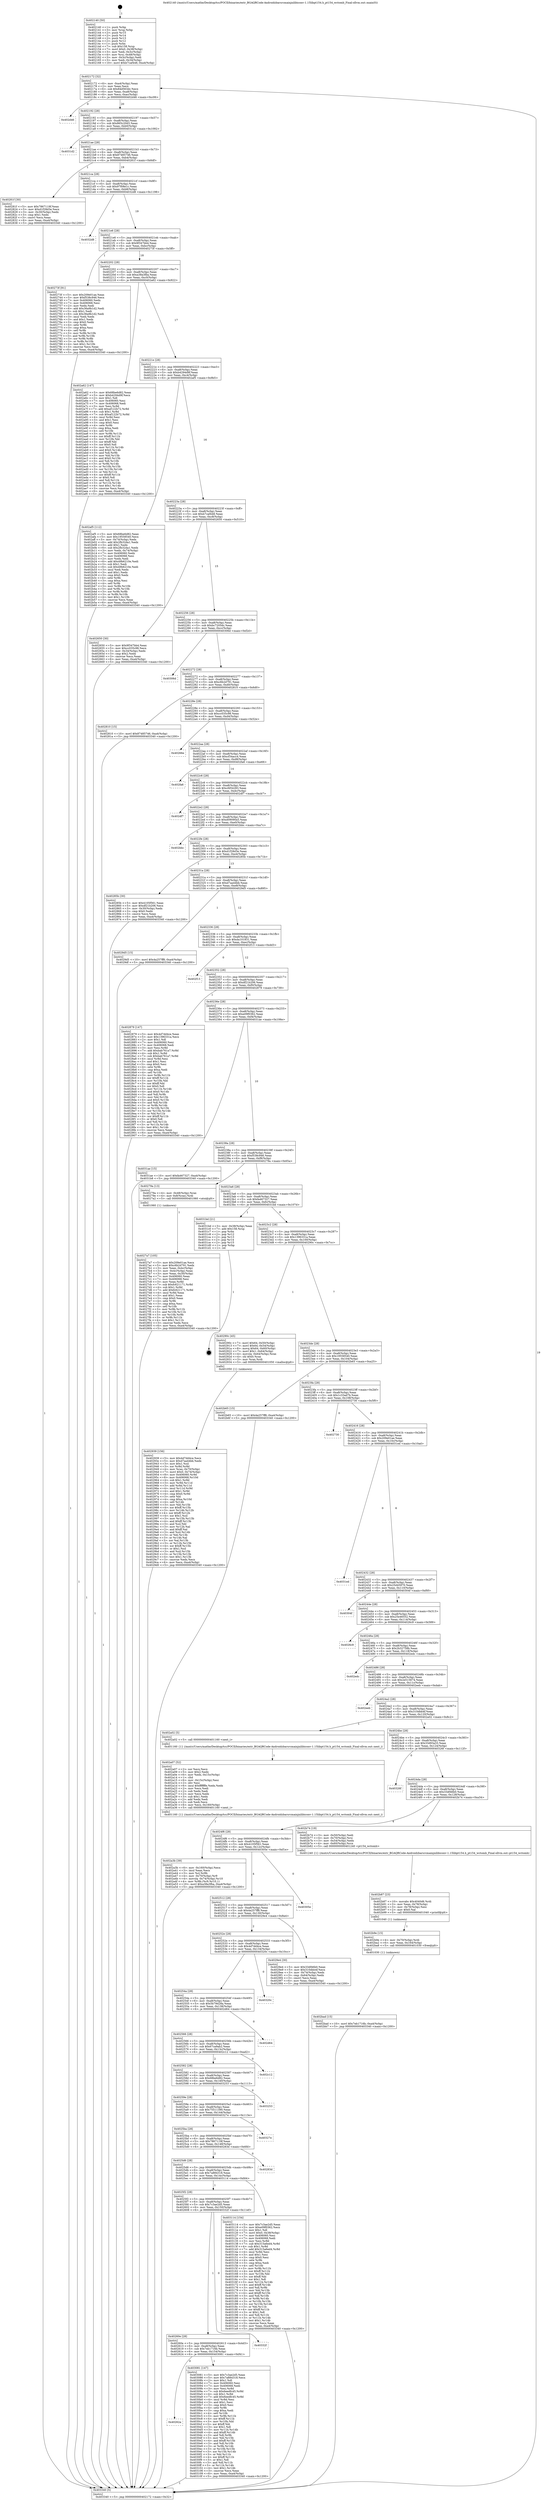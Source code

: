 digraph "0x402140" {
  label = "0x402140 (/mnt/c/Users/mathe/Desktop/tcc/POCII/binaries/extr_BGAQRCode-Androidzbarsrcmainjnilibiconv-1.15libpt154.h_pt154_wctomb_Final-ollvm.out::main(0))"
  labelloc = "t"
  node[shape=record]

  Entry [label="",width=0.3,height=0.3,shape=circle,fillcolor=black,style=filled]
  "0x402172" [label="{
     0x402172 [32]\l
     | [instrs]\l
     &nbsp;&nbsp;0x402172 \<+6\>: mov -0xa4(%rbp),%eax\l
     &nbsp;&nbsp;0x402178 \<+2\>: mov %eax,%ecx\l
     &nbsp;&nbsp;0x40217a \<+6\>: sub $0x84d563dc,%ecx\l
     &nbsp;&nbsp;0x402180 \<+6\>: mov %eax,-0xa8(%rbp)\l
     &nbsp;&nbsp;0x402186 \<+6\>: mov %ecx,-0xac(%rbp)\l
     &nbsp;&nbsp;0x40218c \<+6\>: je 0000000000402d46 \<main+0xc06\>\l
  }"]
  "0x402d46" [label="{
     0x402d46\l
  }", style=dashed]
  "0x402192" [label="{
     0x402192 [28]\l
     | [instrs]\l
     &nbsp;&nbsp;0x402192 \<+5\>: jmp 0000000000402197 \<main+0x57\>\l
     &nbsp;&nbsp;0x402197 \<+6\>: mov -0xa8(%rbp),%eax\l
     &nbsp;&nbsp;0x40219d \<+5\>: sub $0x865c20d3,%eax\l
     &nbsp;&nbsp;0x4021a2 \<+6\>: mov %eax,-0xb0(%rbp)\l
     &nbsp;&nbsp;0x4021a8 \<+6\>: je 00000000004031d2 \<main+0x1092\>\l
  }"]
  Exit [label="",width=0.3,height=0.3,shape=circle,fillcolor=black,style=filled,peripheries=2]
  "0x4031d2" [label="{
     0x4031d2\l
  }", style=dashed]
  "0x4021ae" [label="{
     0x4021ae [28]\l
     | [instrs]\l
     &nbsp;&nbsp;0x4021ae \<+5\>: jmp 00000000004021b3 \<main+0x73\>\l
     &nbsp;&nbsp;0x4021b3 \<+6\>: mov -0xa8(%rbp),%eax\l
     &nbsp;&nbsp;0x4021b9 \<+5\>: sub $0x87485746,%eax\l
     &nbsp;&nbsp;0x4021be \<+6\>: mov %eax,-0xb4(%rbp)\l
     &nbsp;&nbsp;0x4021c4 \<+6\>: je 000000000040281f \<main+0x6df\>\l
  }"]
  "0x40262a" [label="{
     0x40262a\l
  }", style=dashed]
  "0x40281f" [label="{
     0x40281f [30]\l
     | [instrs]\l
     &nbsp;&nbsp;0x40281f \<+5\>: mov $0x7867119f,%eax\l
     &nbsp;&nbsp;0x402824 \<+5\>: mov $0xd1f28d3e,%ecx\l
     &nbsp;&nbsp;0x402829 \<+3\>: mov -0x30(%rbp),%edx\l
     &nbsp;&nbsp;0x40282c \<+3\>: cmp $0x1,%edx\l
     &nbsp;&nbsp;0x40282f \<+3\>: cmovl %ecx,%eax\l
     &nbsp;&nbsp;0x402832 \<+6\>: mov %eax,-0xa4(%rbp)\l
     &nbsp;&nbsp;0x402838 \<+5\>: jmp 0000000000403340 \<main+0x1200\>\l
  }"]
  "0x4021ca" [label="{
     0x4021ca [28]\l
     | [instrs]\l
     &nbsp;&nbsp;0x4021ca \<+5\>: jmp 00000000004021cf \<main+0x8f\>\l
     &nbsp;&nbsp;0x4021cf \<+6\>: mov -0xa8(%rbp),%eax\l
     &nbsp;&nbsp;0x4021d5 \<+5\>: sub $0x97f08e1c,%eax\l
     &nbsp;&nbsp;0x4021da \<+6\>: mov %eax,-0xb8(%rbp)\l
     &nbsp;&nbsp;0x4021e0 \<+6\>: je 00000000004032d8 \<main+0x1198\>\l
  }"]
  "0x403081" [label="{
     0x403081 [147]\l
     | [instrs]\l
     &nbsp;&nbsp;0x403081 \<+5\>: mov $0x7c3ae2d5,%eax\l
     &nbsp;&nbsp;0x403086 \<+5\>: mov $0x7a884318,%ecx\l
     &nbsp;&nbsp;0x40308b \<+2\>: mov $0x1,%dl\l
     &nbsp;&nbsp;0x40308d \<+7\>: mov 0x406060,%esi\l
     &nbsp;&nbsp;0x403094 \<+7\>: mov 0x406068,%edi\l
     &nbsp;&nbsp;0x40309b \<+3\>: mov %esi,%r8d\l
     &nbsp;&nbsp;0x40309e \<+7\>: sub $0x6eedfc45,%r8d\l
     &nbsp;&nbsp;0x4030a5 \<+4\>: sub $0x1,%r8d\l
     &nbsp;&nbsp;0x4030a9 \<+7\>: add $0x6eedfc45,%r8d\l
     &nbsp;&nbsp;0x4030b0 \<+4\>: imul %r8d,%esi\l
     &nbsp;&nbsp;0x4030b4 \<+3\>: and $0x1,%esi\l
     &nbsp;&nbsp;0x4030b7 \<+3\>: cmp $0x0,%esi\l
     &nbsp;&nbsp;0x4030ba \<+4\>: sete %r9b\l
     &nbsp;&nbsp;0x4030be \<+3\>: cmp $0xa,%edi\l
     &nbsp;&nbsp;0x4030c1 \<+4\>: setl %r10b\l
     &nbsp;&nbsp;0x4030c5 \<+3\>: mov %r9b,%r11b\l
     &nbsp;&nbsp;0x4030c8 \<+4\>: xor $0xff,%r11b\l
     &nbsp;&nbsp;0x4030cc \<+3\>: mov %r10b,%bl\l
     &nbsp;&nbsp;0x4030cf \<+3\>: xor $0xff,%bl\l
     &nbsp;&nbsp;0x4030d2 \<+3\>: xor $0x1,%dl\l
     &nbsp;&nbsp;0x4030d5 \<+3\>: mov %r11b,%r14b\l
     &nbsp;&nbsp;0x4030d8 \<+4\>: and $0xff,%r14b\l
     &nbsp;&nbsp;0x4030dc \<+3\>: and %dl,%r9b\l
     &nbsp;&nbsp;0x4030df \<+3\>: mov %bl,%r15b\l
     &nbsp;&nbsp;0x4030e2 \<+4\>: and $0xff,%r15b\l
     &nbsp;&nbsp;0x4030e6 \<+3\>: and %dl,%r10b\l
     &nbsp;&nbsp;0x4030e9 \<+3\>: or %r9b,%r14b\l
     &nbsp;&nbsp;0x4030ec \<+3\>: or %r10b,%r15b\l
     &nbsp;&nbsp;0x4030ef \<+3\>: xor %r15b,%r14b\l
     &nbsp;&nbsp;0x4030f2 \<+3\>: or %bl,%r11b\l
     &nbsp;&nbsp;0x4030f5 \<+4\>: xor $0xff,%r11b\l
     &nbsp;&nbsp;0x4030f9 \<+3\>: or $0x1,%dl\l
     &nbsp;&nbsp;0x4030fc \<+3\>: and %dl,%r11b\l
     &nbsp;&nbsp;0x4030ff \<+3\>: or %r11b,%r14b\l
     &nbsp;&nbsp;0x403102 \<+4\>: test $0x1,%r14b\l
     &nbsp;&nbsp;0x403106 \<+3\>: cmovne %ecx,%eax\l
     &nbsp;&nbsp;0x403109 \<+6\>: mov %eax,-0xa4(%rbp)\l
     &nbsp;&nbsp;0x40310f \<+5\>: jmp 0000000000403340 \<main+0x1200\>\l
  }"]
  "0x4032d8" [label="{
     0x4032d8\l
  }", style=dashed]
  "0x4021e6" [label="{
     0x4021e6 [28]\l
     | [instrs]\l
     &nbsp;&nbsp;0x4021e6 \<+5\>: jmp 00000000004021eb \<main+0xab\>\l
     &nbsp;&nbsp;0x4021eb \<+6\>: mov -0xa8(%rbp),%eax\l
     &nbsp;&nbsp;0x4021f1 \<+5\>: sub $0x9f347bb4,%eax\l
     &nbsp;&nbsp;0x4021f6 \<+6\>: mov %eax,-0xbc(%rbp)\l
     &nbsp;&nbsp;0x4021fc \<+6\>: je 000000000040273f \<main+0x5ff\>\l
  }"]
  "0x40260e" [label="{
     0x40260e [28]\l
     | [instrs]\l
     &nbsp;&nbsp;0x40260e \<+5\>: jmp 0000000000402613 \<main+0x4d3\>\l
     &nbsp;&nbsp;0x402613 \<+6\>: mov -0xa8(%rbp),%eax\l
     &nbsp;&nbsp;0x402619 \<+5\>: sub $0x7eb1716b,%eax\l
     &nbsp;&nbsp;0x40261e \<+6\>: mov %eax,-0x154(%rbp)\l
     &nbsp;&nbsp;0x402624 \<+6\>: je 0000000000403081 \<main+0xf41\>\l
  }"]
  "0x40273f" [label="{
     0x40273f [91]\l
     | [instrs]\l
     &nbsp;&nbsp;0x40273f \<+5\>: mov $0x209e01ae,%eax\l
     &nbsp;&nbsp;0x402744 \<+5\>: mov $0xf538c946,%ecx\l
     &nbsp;&nbsp;0x402749 \<+7\>: mov 0x406060,%edx\l
     &nbsp;&nbsp;0x402750 \<+7\>: mov 0x406068,%esi\l
     &nbsp;&nbsp;0x402757 \<+2\>: mov %edx,%edi\l
     &nbsp;&nbsp;0x402759 \<+6\>: add $0x36a9b1d2,%edi\l
     &nbsp;&nbsp;0x40275f \<+3\>: sub $0x1,%edi\l
     &nbsp;&nbsp;0x402762 \<+6\>: sub $0x36a9b1d2,%edi\l
     &nbsp;&nbsp;0x402768 \<+3\>: imul %edi,%edx\l
     &nbsp;&nbsp;0x40276b \<+3\>: and $0x1,%edx\l
     &nbsp;&nbsp;0x40276e \<+3\>: cmp $0x0,%edx\l
     &nbsp;&nbsp;0x402771 \<+4\>: sete %r8b\l
     &nbsp;&nbsp;0x402775 \<+3\>: cmp $0xa,%esi\l
     &nbsp;&nbsp;0x402778 \<+4\>: setl %r9b\l
     &nbsp;&nbsp;0x40277c \<+3\>: mov %r8b,%r10b\l
     &nbsp;&nbsp;0x40277f \<+3\>: and %r9b,%r10b\l
     &nbsp;&nbsp;0x402782 \<+3\>: xor %r9b,%r8b\l
     &nbsp;&nbsp;0x402785 \<+3\>: or %r8b,%r10b\l
     &nbsp;&nbsp;0x402788 \<+4\>: test $0x1,%r10b\l
     &nbsp;&nbsp;0x40278c \<+3\>: cmovne %ecx,%eax\l
     &nbsp;&nbsp;0x40278f \<+6\>: mov %eax,-0xa4(%rbp)\l
     &nbsp;&nbsp;0x402795 \<+5\>: jmp 0000000000403340 \<main+0x1200\>\l
  }"]
  "0x402202" [label="{
     0x402202 [28]\l
     | [instrs]\l
     &nbsp;&nbsp;0x402202 \<+5\>: jmp 0000000000402207 \<main+0xc7\>\l
     &nbsp;&nbsp;0x402207 \<+6\>: mov -0xa8(%rbp),%eax\l
     &nbsp;&nbsp;0x40220d \<+5\>: sub $0xa38a3fba,%eax\l
     &nbsp;&nbsp;0x402212 \<+6\>: mov %eax,-0xc0(%rbp)\l
     &nbsp;&nbsp;0x402218 \<+6\>: je 0000000000402a62 \<main+0x922\>\l
  }"]
  "0x40332f" [label="{
     0x40332f\l
  }", style=dashed]
  "0x402a62" [label="{
     0x402a62 [147]\l
     | [instrs]\l
     &nbsp;&nbsp;0x402a62 \<+5\>: mov $0x68be6d82,%eax\l
     &nbsp;&nbsp;0x402a67 \<+5\>: mov $0xb4294d9f,%ecx\l
     &nbsp;&nbsp;0x402a6c \<+2\>: mov $0x1,%dl\l
     &nbsp;&nbsp;0x402a6e \<+7\>: mov 0x406060,%esi\l
     &nbsp;&nbsp;0x402a75 \<+7\>: mov 0x406068,%edi\l
     &nbsp;&nbsp;0x402a7c \<+3\>: mov %esi,%r8d\l
     &nbsp;&nbsp;0x402a7f \<+7\>: add $0xaf122b72,%r8d\l
     &nbsp;&nbsp;0x402a86 \<+4\>: sub $0x1,%r8d\l
     &nbsp;&nbsp;0x402a8a \<+7\>: sub $0xaf122b72,%r8d\l
     &nbsp;&nbsp;0x402a91 \<+4\>: imul %r8d,%esi\l
     &nbsp;&nbsp;0x402a95 \<+3\>: and $0x1,%esi\l
     &nbsp;&nbsp;0x402a98 \<+3\>: cmp $0x0,%esi\l
     &nbsp;&nbsp;0x402a9b \<+4\>: sete %r9b\l
     &nbsp;&nbsp;0x402a9f \<+3\>: cmp $0xa,%edi\l
     &nbsp;&nbsp;0x402aa2 \<+4\>: setl %r10b\l
     &nbsp;&nbsp;0x402aa6 \<+3\>: mov %r9b,%r11b\l
     &nbsp;&nbsp;0x402aa9 \<+4\>: xor $0xff,%r11b\l
     &nbsp;&nbsp;0x402aad \<+3\>: mov %r10b,%bl\l
     &nbsp;&nbsp;0x402ab0 \<+3\>: xor $0xff,%bl\l
     &nbsp;&nbsp;0x402ab3 \<+3\>: xor $0x0,%dl\l
     &nbsp;&nbsp;0x402ab6 \<+3\>: mov %r11b,%r14b\l
     &nbsp;&nbsp;0x402ab9 \<+4\>: and $0x0,%r14b\l
     &nbsp;&nbsp;0x402abd \<+3\>: and %dl,%r9b\l
     &nbsp;&nbsp;0x402ac0 \<+3\>: mov %bl,%r15b\l
     &nbsp;&nbsp;0x402ac3 \<+4\>: and $0x0,%r15b\l
     &nbsp;&nbsp;0x402ac7 \<+3\>: and %dl,%r10b\l
     &nbsp;&nbsp;0x402aca \<+3\>: or %r9b,%r14b\l
     &nbsp;&nbsp;0x402acd \<+3\>: or %r10b,%r15b\l
     &nbsp;&nbsp;0x402ad0 \<+3\>: xor %r15b,%r14b\l
     &nbsp;&nbsp;0x402ad3 \<+3\>: or %bl,%r11b\l
     &nbsp;&nbsp;0x402ad6 \<+4\>: xor $0xff,%r11b\l
     &nbsp;&nbsp;0x402ada \<+3\>: or $0x0,%dl\l
     &nbsp;&nbsp;0x402add \<+3\>: and %dl,%r11b\l
     &nbsp;&nbsp;0x402ae0 \<+3\>: or %r11b,%r14b\l
     &nbsp;&nbsp;0x402ae3 \<+4\>: test $0x1,%r14b\l
     &nbsp;&nbsp;0x402ae7 \<+3\>: cmovne %ecx,%eax\l
     &nbsp;&nbsp;0x402aea \<+6\>: mov %eax,-0xa4(%rbp)\l
     &nbsp;&nbsp;0x402af0 \<+5\>: jmp 0000000000403340 \<main+0x1200\>\l
  }"]
  "0x40221e" [label="{
     0x40221e [28]\l
     | [instrs]\l
     &nbsp;&nbsp;0x40221e \<+5\>: jmp 0000000000402223 \<main+0xe3\>\l
     &nbsp;&nbsp;0x402223 \<+6\>: mov -0xa8(%rbp),%eax\l
     &nbsp;&nbsp;0x402229 \<+5\>: sub $0xb4294d9f,%eax\l
     &nbsp;&nbsp;0x40222e \<+6\>: mov %eax,-0xc4(%rbp)\l
     &nbsp;&nbsp;0x402234 \<+6\>: je 0000000000402af5 \<main+0x9b5\>\l
  }"]
  "0x4025f2" [label="{
     0x4025f2 [28]\l
     | [instrs]\l
     &nbsp;&nbsp;0x4025f2 \<+5\>: jmp 00000000004025f7 \<main+0x4b7\>\l
     &nbsp;&nbsp;0x4025f7 \<+6\>: mov -0xa8(%rbp),%eax\l
     &nbsp;&nbsp;0x4025fd \<+5\>: sub $0x7c3ae2d5,%eax\l
     &nbsp;&nbsp;0x402602 \<+6\>: mov %eax,-0x150(%rbp)\l
     &nbsp;&nbsp;0x402608 \<+6\>: je 000000000040332f \<main+0x11ef\>\l
  }"]
  "0x402af5" [label="{
     0x402af5 [112]\l
     | [instrs]\l
     &nbsp;&nbsp;0x402af5 \<+5\>: mov $0x68be6d82,%eax\l
     &nbsp;&nbsp;0x402afa \<+5\>: mov $0x19558540,%ecx\l
     &nbsp;&nbsp;0x402aff \<+3\>: mov -0x74(%rbp),%edx\l
     &nbsp;&nbsp;0x402b02 \<+6\>: add $0x2fb32da1,%edx\l
     &nbsp;&nbsp;0x402b08 \<+3\>: add $0x1,%edx\l
     &nbsp;&nbsp;0x402b0b \<+6\>: sub $0x2fb32da1,%edx\l
     &nbsp;&nbsp;0x402b11 \<+3\>: mov %edx,-0x74(%rbp)\l
     &nbsp;&nbsp;0x402b14 \<+7\>: mov 0x406060,%edx\l
     &nbsp;&nbsp;0x402b1b \<+7\>: mov 0x406068,%esi\l
     &nbsp;&nbsp;0x402b22 \<+2\>: mov %edx,%edi\l
     &nbsp;&nbsp;0x402b24 \<+6\>: add $0x49b6210e,%edi\l
     &nbsp;&nbsp;0x402b2a \<+3\>: sub $0x1,%edi\l
     &nbsp;&nbsp;0x402b2d \<+6\>: sub $0x49b6210e,%edi\l
     &nbsp;&nbsp;0x402b33 \<+3\>: imul %edi,%edx\l
     &nbsp;&nbsp;0x402b36 \<+3\>: and $0x1,%edx\l
     &nbsp;&nbsp;0x402b39 \<+3\>: cmp $0x0,%edx\l
     &nbsp;&nbsp;0x402b3c \<+4\>: sete %r8b\l
     &nbsp;&nbsp;0x402b40 \<+3\>: cmp $0xa,%esi\l
     &nbsp;&nbsp;0x402b43 \<+4\>: setl %r9b\l
     &nbsp;&nbsp;0x402b47 \<+3\>: mov %r8b,%r10b\l
     &nbsp;&nbsp;0x402b4a \<+3\>: and %r9b,%r10b\l
     &nbsp;&nbsp;0x402b4d \<+3\>: xor %r9b,%r8b\l
     &nbsp;&nbsp;0x402b50 \<+3\>: or %r8b,%r10b\l
     &nbsp;&nbsp;0x402b53 \<+4\>: test $0x1,%r10b\l
     &nbsp;&nbsp;0x402b57 \<+3\>: cmovne %ecx,%eax\l
     &nbsp;&nbsp;0x402b5a \<+6\>: mov %eax,-0xa4(%rbp)\l
     &nbsp;&nbsp;0x402b60 \<+5\>: jmp 0000000000403340 \<main+0x1200\>\l
  }"]
  "0x40223a" [label="{
     0x40223a [28]\l
     | [instrs]\l
     &nbsp;&nbsp;0x40223a \<+5\>: jmp 000000000040223f \<main+0xff\>\l
     &nbsp;&nbsp;0x40223f \<+6\>: mov -0xa8(%rbp),%eax\l
     &nbsp;&nbsp;0x402245 \<+5\>: sub $0xb7caf448,%eax\l
     &nbsp;&nbsp;0x40224a \<+6\>: mov %eax,-0xc8(%rbp)\l
     &nbsp;&nbsp;0x402250 \<+6\>: je 0000000000402650 \<main+0x510\>\l
  }"]
  "0x403114" [label="{
     0x403114 [154]\l
     | [instrs]\l
     &nbsp;&nbsp;0x403114 \<+5\>: mov $0x7c3ae2d5,%eax\l
     &nbsp;&nbsp;0x403119 \<+5\>: mov $0xe09f0362,%ecx\l
     &nbsp;&nbsp;0x40311e \<+2\>: mov $0x1,%dl\l
     &nbsp;&nbsp;0x403120 \<+7\>: movl $0x0,-0x38(%rbp)\l
     &nbsp;&nbsp;0x403127 \<+7\>: mov 0x406060,%esi\l
     &nbsp;&nbsp;0x40312e \<+7\>: mov 0x406068,%edi\l
     &nbsp;&nbsp;0x403135 \<+3\>: mov %esi,%r8d\l
     &nbsp;&nbsp;0x403138 \<+7\>: sub $0x315a6ed4,%r8d\l
     &nbsp;&nbsp;0x40313f \<+4\>: sub $0x1,%r8d\l
     &nbsp;&nbsp;0x403143 \<+7\>: add $0x315a6ed4,%r8d\l
     &nbsp;&nbsp;0x40314a \<+4\>: imul %r8d,%esi\l
     &nbsp;&nbsp;0x40314e \<+3\>: and $0x1,%esi\l
     &nbsp;&nbsp;0x403151 \<+3\>: cmp $0x0,%esi\l
     &nbsp;&nbsp;0x403154 \<+4\>: sete %r9b\l
     &nbsp;&nbsp;0x403158 \<+3\>: cmp $0xa,%edi\l
     &nbsp;&nbsp;0x40315b \<+4\>: setl %r10b\l
     &nbsp;&nbsp;0x40315f \<+3\>: mov %r9b,%r11b\l
     &nbsp;&nbsp;0x403162 \<+4\>: xor $0xff,%r11b\l
     &nbsp;&nbsp;0x403166 \<+3\>: mov %r10b,%bl\l
     &nbsp;&nbsp;0x403169 \<+3\>: xor $0xff,%bl\l
     &nbsp;&nbsp;0x40316c \<+3\>: xor $0x1,%dl\l
     &nbsp;&nbsp;0x40316f \<+3\>: mov %r11b,%r14b\l
     &nbsp;&nbsp;0x403172 \<+4\>: and $0xff,%r14b\l
     &nbsp;&nbsp;0x403176 \<+3\>: and %dl,%r9b\l
     &nbsp;&nbsp;0x403179 \<+3\>: mov %bl,%r15b\l
     &nbsp;&nbsp;0x40317c \<+4\>: and $0xff,%r15b\l
     &nbsp;&nbsp;0x403180 \<+3\>: and %dl,%r10b\l
     &nbsp;&nbsp;0x403183 \<+3\>: or %r9b,%r14b\l
     &nbsp;&nbsp;0x403186 \<+3\>: or %r10b,%r15b\l
     &nbsp;&nbsp;0x403189 \<+3\>: xor %r15b,%r14b\l
     &nbsp;&nbsp;0x40318c \<+3\>: or %bl,%r11b\l
     &nbsp;&nbsp;0x40318f \<+4\>: xor $0xff,%r11b\l
     &nbsp;&nbsp;0x403193 \<+3\>: or $0x1,%dl\l
     &nbsp;&nbsp;0x403196 \<+3\>: and %dl,%r11b\l
     &nbsp;&nbsp;0x403199 \<+3\>: or %r11b,%r14b\l
     &nbsp;&nbsp;0x40319c \<+4\>: test $0x1,%r14b\l
     &nbsp;&nbsp;0x4031a0 \<+3\>: cmovne %ecx,%eax\l
     &nbsp;&nbsp;0x4031a3 \<+6\>: mov %eax,-0xa4(%rbp)\l
     &nbsp;&nbsp;0x4031a9 \<+5\>: jmp 0000000000403340 \<main+0x1200\>\l
  }"]
  "0x402650" [label="{
     0x402650 [30]\l
     | [instrs]\l
     &nbsp;&nbsp;0x402650 \<+5\>: mov $0x9f347bb4,%eax\l
     &nbsp;&nbsp;0x402655 \<+5\>: mov $0xcc035c98,%ecx\l
     &nbsp;&nbsp;0x40265a \<+3\>: mov -0x34(%rbp),%edx\l
     &nbsp;&nbsp;0x40265d \<+3\>: cmp $0x2,%edx\l
     &nbsp;&nbsp;0x402660 \<+3\>: cmovne %ecx,%eax\l
     &nbsp;&nbsp;0x402663 \<+6\>: mov %eax,-0xa4(%rbp)\l
     &nbsp;&nbsp;0x402669 \<+5\>: jmp 0000000000403340 \<main+0x1200\>\l
  }"]
  "0x402256" [label="{
     0x402256 [28]\l
     | [instrs]\l
     &nbsp;&nbsp;0x402256 \<+5\>: jmp 000000000040225b \<main+0x11b\>\l
     &nbsp;&nbsp;0x40225b \<+6\>: mov -0xa8(%rbp),%eax\l
     &nbsp;&nbsp;0x402261 \<+5\>: sub $0xbc7205dc,%eax\l
     &nbsp;&nbsp;0x402266 \<+6\>: mov %eax,-0xcc(%rbp)\l
     &nbsp;&nbsp;0x40226c \<+6\>: je 000000000040306d \<main+0xf2d\>\l
  }"]
  "0x403340" [label="{
     0x403340 [5]\l
     | [instrs]\l
     &nbsp;&nbsp;0x403340 \<+5\>: jmp 0000000000402172 \<main+0x32\>\l
  }"]
  "0x402140" [label="{
     0x402140 [50]\l
     | [instrs]\l
     &nbsp;&nbsp;0x402140 \<+1\>: push %rbp\l
     &nbsp;&nbsp;0x402141 \<+3\>: mov %rsp,%rbp\l
     &nbsp;&nbsp;0x402144 \<+2\>: push %r15\l
     &nbsp;&nbsp;0x402146 \<+2\>: push %r14\l
     &nbsp;&nbsp;0x402148 \<+2\>: push %r13\l
     &nbsp;&nbsp;0x40214a \<+2\>: push %r12\l
     &nbsp;&nbsp;0x40214c \<+1\>: push %rbx\l
     &nbsp;&nbsp;0x40214d \<+7\>: sub $0x158,%rsp\l
     &nbsp;&nbsp;0x402154 \<+7\>: movl $0x0,-0x38(%rbp)\l
     &nbsp;&nbsp;0x40215b \<+3\>: mov %edi,-0x3c(%rbp)\l
     &nbsp;&nbsp;0x40215e \<+4\>: mov %rsi,-0x48(%rbp)\l
     &nbsp;&nbsp;0x402162 \<+3\>: mov -0x3c(%rbp),%edi\l
     &nbsp;&nbsp;0x402165 \<+3\>: mov %edi,-0x34(%rbp)\l
     &nbsp;&nbsp;0x402168 \<+10\>: movl $0xb7caf448,-0xa4(%rbp)\l
  }"]
  "0x4025d6" [label="{
     0x4025d6 [28]\l
     | [instrs]\l
     &nbsp;&nbsp;0x4025d6 \<+5\>: jmp 00000000004025db \<main+0x49b\>\l
     &nbsp;&nbsp;0x4025db \<+6\>: mov -0xa8(%rbp),%eax\l
     &nbsp;&nbsp;0x4025e1 \<+5\>: sub $0x7a884318,%eax\l
     &nbsp;&nbsp;0x4025e6 \<+6\>: mov %eax,-0x14c(%rbp)\l
     &nbsp;&nbsp;0x4025ec \<+6\>: je 0000000000403114 \<main+0xfd4\>\l
  }"]
  "0x40306d" [label="{
     0x40306d\l
  }", style=dashed]
  "0x402272" [label="{
     0x402272 [28]\l
     | [instrs]\l
     &nbsp;&nbsp;0x402272 \<+5\>: jmp 0000000000402277 \<main+0x137\>\l
     &nbsp;&nbsp;0x402277 \<+6\>: mov -0xa8(%rbp),%eax\l
     &nbsp;&nbsp;0x40227d \<+5\>: sub $0xc6b2d791,%eax\l
     &nbsp;&nbsp;0x402282 \<+6\>: mov %eax,-0xd0(%rbp)\l
     &nbsp;&nbsp;0x402288 \<+6\>: je 0000000000402810 \<main+0x6d0\>\l
  }"]
  "0x40283d" [label="{
     0x40283d\l
  }", style=dashed]
  "0x402810" [label="{
     0x402810 [15]\l
     | [instrs]\l
     &nbsp;&nbsp;0x402810 \<+10\>: movl $0x87485746,-0xa4(%rbp)\l
     &nbsp;&nbsp;0x40281a \<+5\>: jmp 0000000000403340 \<main+0x1200\>\l
  }"]
  "0x40228e" [label="{
     0x40228e [28]\l
     | [instrs]\l
     &nbsp;&nbsp;0x40228e \<+5\>: jmp 0000000000402293 \<main+0x153\>\l
     &nbsp;&nbsp;0x402293 \<+6\>: mov -0xa8(%rbp),%eax\l
     &nbsp;&nbsp;0x402299 \<+5\>: sub $0xcc035c98,%eax\l
     &nbsp;&nbsp;0x40229e \<+6\>: mov %eax,-0xd4(%rbp)\l
     &nbsp;&nbsp;0x4022a4 \<+6\>: je 000000000040266e \<main+0x52e\>\l
  }"]
  "0x4025ba" [label="{
     0x4025ba [28]\l
     | [instrs]\l
     &nbsp;&nbsp;0x4025ba \<+5\>: jmp 00000000004025bf \<main+0x47f\>\l
     &nbsp;&nbsp;0x4025bf \<+6\>: mov -0xa8(%rbp),%eax\l
     &nbsp;&nbsp;0x4025c5 \<+5\>: sub $0x7867119f,%eax\l
     &nbsp;&nbsp;0x4025ca \<+6\>: mov %eax,-0x148(%rbp)\l
     &nbsp;&nbsp;0x4025d0 \<+6\>: je 000000000040283d \<main+0x6fd\>\l
  }"]
  "0x40266e" [label="{
     0x40266e\l
  }", style=dashed]
  "0x4022aa" [label="{
     0x4022aa [28]\l
     | [instrs]\l
     &nbsp;&nbsp;0x4022aa \<+5\>: jmp 00000000004022af \<main+0x16f\>\l
     &nbsp;&nbsp;0x4022af \<+6\>: mov -0xa8(%rbp),%eax\l
     &nbsp;&nbsp;0x4022b5 \<+5\>: sub $0xcf34acc4,%eax\l
     &nbsp;&nbsp;0x4022ba \<+6\>: mov %eax,-0xd8(%rbp)\l
     &nbsp;&nbsp;0x4022c0 \<+6\>: je 0000000000402fa6 \<main+0xe66\>\l
  }"]
  "0x40327e" [label="{
     0x40327e\l
  }", style=dashed]
  "0x402fa6" [label="{
     0x402fa6\l
  }", style=dashed]
  "0x4022c6" [label="{
     0x4022c6 [28]\l
     | [instrs]\l
     &nbsp;&nbsp;0x4022c6 \<+5\>: jmp 00000000004022cb \<main+0x18b\>\l
     &nbsp;&nbsp;0x4022cb \<+6\>: mov -0xa8(%rbp),%eax\l
     &nbsp;&nbsp;0x4022d1 \<+5\>: sub $0xcfd54283,%eax\l
     &nbsp;&nbsp;0x4022d6 \<+6\>: mov %eax,-0xdc(%rbp)\l
     &nbsp;&nbsp;0x4022dc \<+6\>: je 0000000000402df7 \<main+0xcb7\>\l
  }"]
  "0x40259e" [label="{
     0x40259e [28]\l
     | [instrs]\l
     &nbsp;&nbsp;0x40259e \<+5\>: jmp 00000000004025a3 \<main+0x463\>\l
     &nbsp;&nbsp;0x4025a3 \<+6\>: mov -0xa8(%rbp),%eax\l
     &nbsp;&nbsp;0x4025a9 \<+5\>: sub $0x75511390,%eax\l
     &nbsp;&nbsp;0x4025ae \<+6\>: mov %eax,-0x144(%rbp)\l
     &nbsp;&nbsp;0x4025b4 \<+6\>: je 000000000040327e \<main+0x113e\>\l
  }"]
  "0x402df7" [label="{
     0x402df7\l
  }", style=dashed]
  "0x4022e2" [label="{
     0x4022e2 [28]\l
     | [instrs]\l
     &nbsp;&nbsp;0x4022e2 \<+5\>: jmp 00000000004022e7 \<main+0x1a7\>\l
     &nbsp;&nbsp;0x4022e7 \<+6\>: mov -0xa8(%rbp),%eax\l
     &nbsp;&nbsp;0x4022ed \<+5\>: sub $0xd09090a5,%eax\l
     &nbsp;&nbsp;0x4022f2 \<+6\>: mov %eax,-0xe0(%rbp)\l
     &nbsp;&nbsp;0x4022f8 \<+6\>: je 0000000000402bbc \<main+0xa7c\>\l
  }"]
  "0x403253" [label="{
     0x403253\l
  }", style=dashed]
  "0x402bbc" [label="{
     0x402bbc\l
  }", style=dashed]
  "0x4022fe" [label="{
     0x4022fe [28]\l
     | [instrs]\l
     &nbsp;&nbsp;0x4022fe \<+5\>: jmp 0000000000402303 \<main+0x1c3\>\l
     &nbsp;&nbsp;0x402303 \<+6\>: mov -0xa8(%rbp),%eax\l
     &nbsp;&nbsp;0x402309 \<+5\>: sub $0xd1f28d3e,%eax\l
     &nbsp;&nbsp;0x40230e \<+6\>: mov %eax,-0xe4(%rbp)\l
     &nbsp;&nbsp;0x402314 \<+6\>: je 000000000040285b \<main+0x71b\>\l
  }"]
  "0x402582" [label="{
     0x402582 [28]\l
     | [instrs]\l
     &nbsp;&nbsp;0x402582 \<+5\>: jmp 0000000000402587 \<main+0x447\>\l
     &nbsp;&nbsp;0x402587 \<+6\>: mov -0xa8(%rbp),%eax\l
     &nbsp;&nbsp;0x40258d \<+5\>: sub $0x68be6d82,%eax\l
     &nbsp;&nbsp;0x402592 \<+6\>: mov %eax,-0x140(%rbp)\l
     &nbsp;&nbsp;0x402598 \<+6\>: je 0000000000403253 \<main+0x1113\>\l
  }"]
  "0x40285b" [label="{
     0x40285b [30]\l
     | [instrs]\l
     &nbsp;&nbsp;0x40285b \<+5\>: mov $0x4105f561,%eax\l
     &nbsp;&nbsp;0x402860 \<+5\>: mov $0xdf21b206,%ecx\l
     &nbsp;&nbsp;0x402865 \<+3\>: mov -0x30(%rbp),%edx\l
     &nbsp;&nbsp;0x402868 \<+3\>: cmp $0x0,%edx\l
     &nbsp;&nbsp;0x40286b \<+3\>: cmove %ecx,%eax\l
     &nbsp;&nbsp;0x40286e \<+6\>: mov %eax,-0xa4(%rbp)\l
     &nbsp;&nbsp;0x402874 \<+5\>: jmp 0000000000403340 \<main+0x1200\>\l
  }"]
  "0x40231a" [label="{
     0x40231a [28]\l
     | [instrs]\l
     &nbsp;&nbsp;0x40231a \<+5\>: jmp 000000000040231f \<main+0x1df\>\l
     &nbsp;&nbsp;0x40231f \<+6\>: mov -0xa8(%rbp),%eax\l
     &nbsp;&nbsp;0x402325 \<+5\>: sub $0xd7aa44bb,%eax\l
     &nbsp;&nbsp;0x40232a \<+6\>: mov %eax,-0xe8(%rbp)\l
     &nbsp;&nbsp;0x402330 \<+6\>: je 00000000004029d5 \<main+0x895\>\l
  }"]
  "0x402c12" [label="{
     0x402c12\l
  }", style=dashed]
  "0x4029d5" [label="{
     0x4029d5 [15]\l
     | [instrs]\l
     &nbsp;&nbsp;0x4029d5 \<+10\>: movl $0x4a257ff8,-0xa4(%rbp)\l
     &nbsp;&nbsp;0x4029df \<+5\>: jmp 0000000000403340 \<main+0x1200\>\l
  }"]
  "0x402336" [label="{
     0x402336 [28]\l
     | [instrs]\l
     &nbsp;&nbsp;0x402336 \<+5\>: jmp 000000000040233b \<main+0x1fb\>\l
     &nbsp;&nbsp;0x40233b \<+6\>: mov -0xa8(%rbp),%eax\l
     &nbsp;&nbsp;0x402341 \<+5\>: sub $0xda101831,%eax\l
     &nbsp;&nbsp;0x402346 \<+6\>: mov %eax,-0xec(%rbp)\l
     &nbsp;&nbsp;0x40234c \<+6\>: je 0000000000402f13 \<main+0xdd3\>\l
  }"]
  "0x402566" [label="{
     0x402566 [28]\l
     | [instrs]\l
     &nbsp;&nbsp;0x402566 \<+5\>: jmp 000000000040256b \<main+0x42b\>\l
     &nbsp;&nbsp;0x40256b \<+6\>: mov -0xa8(%rbp),%eax\l
     &nbsp;&nbsp;0x402571 \<+5\>: sub $0x67ca9ab2,%eax\l
     &nbsp;&nbsp;0x402576 \<+6\>: mov %eax,-0x13c(%rbp)\l
     &nbsp;&nbsp;0x40257c \<+6\>: je 0000000000402c12 \<main+0xad2\>\l
  }"]
  "0x402f13" [label="{
     0x402f13\l
  }", style=dashed]
  "0x402352" [label="{
     0x402352 [28]\l
     | [instrs]\l
     &nbsp;&nbsp;0x402352 \<+5\>: jmp 0000000000402357 \<main+0x217\>\l
     &nbsp;&nbsp;0x402357 \<+6\>: mov -0xa8(%rbp),%eax\l
     &nbsp;&nbsp;0x40235d \<+5\>: sub $0xdf21b206,%eax\l
     &nbsp;&nbsp;0x402362 \<+6\>: mov %eax,-0xf0(%rbp)\l
     &nbsp;&nbsp;0x402368 \<+6\>: je 0000000000402879 \<main+0x739\>\l
  }"]
  "0x402d64" [label="{
     0x402d64\l
  }", style=dashed]
  "0x402879" [label="{
     0x402879 [147]\l
     | [instrs]\l
     &nbsp;&nbsp;0x402879 \<+5\>: mov $0x4d7dd4ce,%eax\l
     &nbsp;&nbsp;0x40287e \<+5\>: mov $0x1396331a,%ecx\l
     &nbsp;&nbsp;0x402883 \<+2\>: mov $0x1,%dl\l
     &nbsp;&nbsp;0x402885 \<+7\>: mov 0x406060,%esi\l
     &nbsp;&nbsp;0x40288c \<+7\>: mov 0x406068,%edi\l
     &nbsp;&nbsp;0x402893 \<+3\>: mov %esi,%r8d\l
     &nbsp;&nbsp;0x402896 \<+7\>: add $0xbab761a7,%r8d\l
     &nbsp;&nbsp;0x40289d \<+4\>: sub $0x1,%r8d\l
     &nbsp;&nbsp;0x4028a1 \<+7\>: sub $0xbab761a7,%r8d\l
     &nbsp;&nbsp;0x4028a8 \<+4\>: imul %r8d,%esi\l
     &nbsp;&nbsp;0x4028ac \<+3\>: and $0x1,%esi\l
     &nbsp;&nbsp;0x4028af \<+3\>: cmp $0x0,%esi\l
     &nbsp;&nbsp;0x4028b2 \<+4\>: sete %r9b\l
     &nbsp;&nbsp;0x4028b6 \<+3\>: cmp $0xa,%edi\l
     &nbsp;&nbsp;0x4028b9 \<+4\>: setl %r10b\l
     &nbsp;&nbsp;0x4028bd \<+3\>: mov %r9b,%r11b\l
     &nbsp;&nbsp;0x4028c0 \<+4\>: xor $0xff,%r11b\l
     &nbsp;&nbsp;0x4028c4 \<+3\>: mov %r10b,%bl\l
     &nbsp;&nbsp;0x4028c7 \<+3\>: xor $0xff,%bl\l
     &nbsp;&nbsp;0x4028ca \<+3\>: xor $0x0,%dl\l
     &nbsp;&nbsp;0x4028cd \<+3\>: mov %r11b,%r14b\l
     &nbsp;&nbsp;0x4028d0 \<+4\>: and $0x0,%r14b\l
     &nbsp;&nbsp;0x4028d4 \<+3\>: and %dl,%r9b\l
     &nbsp;&nbsp;0x4028d7 \<+3\>: mov %bl,%r15b\l
     &nbsp;&nbsp;0x4028da \<+4\>: and $0x0,%r15b\l
     &nbsp;&nbsp;0x4028de \<+3\>: and %dl,%r10b\l
     &nbsp;&nbsp;0x4028e1 \<+3\>: or %r9b,%r14b\l
     &nbsp;&nbsp;0x4028e4 \<+3\>: or %r10b,%r15b\l
     &nbsp;&nbsp;0x4028e7 \<+3\>: xor %r15b,%r14b\l
     &nbsp;&nbsp;0x4028ea \<+3\>: or %bl,%r11b\l
     &nbsp;&nbsp;0x4028ed \<+4\>: xor $0xff,%r11b\l
     &nbsp;&nbsp;0x4028f1 \<+3\>: or $0x0,%dl\l
     &nbsp;&nbsp;0x4028f4 \<+3\>: and %dl,%r11b\l
     &nbsp;&nbsp;0x4028f7 \<+3\>: or %r11b,%r14b\l
     &nbsp;&nbsp;0x4028fa \<+4\>: test $0x1,%r14b\l
     &nbsp;&nbsp;0x4028fe \<+3\>: cmovne %ecx,%eax\l
     &nbsp;&nbsp;0x402901 \<+6\>: mov %eax,-0xa4(%rbp)\l
     &nbsp;&nbsp;0x402907 \<+5\>: jmp 0000000000403340 \<main+0x1200\>\l
  }"]
  "0x40236e" [label="{
     0x40236e [28]\l
     | [instrs]\l
     &nbsp;&nbsp;0x40236e \<+5\>: jmp 0000000000402373 \<main+0x233\>\l
     &nbsp;&nbsp;0x402373 \<+6\>: mov -0xa8(%rbp),%eax\l
     &nbsp;&nbsp;0x402379 \<+5\>: sub $0xe09f0362,%eax\l
     &nbsp;&nbsp;0x40237e \<+6\>: mov %eax,-0xf4(%rbp)\l
     &nbsp;&nbsp;0x402384 \<+6\>: je 00000000004031ae \<main+0x106e\>\l
  }"]
  "0x40254a" [label="{
     0x40254a [28]\l
     | [instrs]\l
     &nbsp;&nbsp;0x40254a \<+5\>: jmp 000000000040254f \<main+0x40f\>\l
     &nbsp;&nbsp;0x40254f \<+6\>: mov -0xa8(%rbp),%eax\l
     &nbsp;&nbsp;0x402555 \<+5\>: sub $0x5b79d28a,%eax\l
     &nbsp;&nbsp;0x40255a \<+6\>: mov %eax,-0x138(%rbp)\l
     &nbsp;&nbsp;0x402560 \<+6\>: je 0000000000402d64 \<main+0xc24\>\l
  }"]
  "0x4031ae" [label="{
     0x4031ae [15]\l
     | [instrs]\l
     &nbsp;&nbsp;0x4031ae \<+10\>: movl $0xfa467327,-0xa4(%rbp)\l
     &nbsp;&nbsp;0x4031b8 \<+5\>: jmp 0000000000403340 \<main+0x1200\>\l
  }"]
  "0x40238a" [label="{
     0x40238a [28]\l
     | [instrs]\l
     &nbsp;&nbsp;0x40238a \<+5\>: jmp 000000000040238f \<main+0x24f\>\l
     &nbsp;&nbsp;0x40238f \<+6\>: mov -0xa8(%rbp),%eax\l
     &nbsp;&nbsp;0x402395 \<+5\>: sub $0xf538c946,%eax\l
     &nbsp;&nbsp;0x40239a \<+6\>: mov %eax,-0xf8(%rbp)\l
     &nbsp;&nbsp;0x4023a0 \<+6\>: je 000000000040279a \<main+0x65a\>\l
  }"]
  "0x40320c" [label="{
     0x40320c\l
  }", style=dashed]
  "0x40279a" [label="{
     0x40279a [13]\l
     | [instrs]\l
     &nbsp;&nbsp;0x40279a \<+4\>: mov -0x48(%rbp),%rax\l
     &nbsp;&nbsp;0x40279e \<+4\>: mov 0x8(%rax),%rdi\l
     &nbsp;&nbsp;0x4027a2 \<+5\>: call 0000000000401060 \<atoi@plt\>\l
     | [calls]\l
     &nbsp;&nbsp;0x401060 \{1\} (unknown)\l
  }"]
  "0x4023a6" [label="{
     0x4023a6 [28]\l
     | [instrs]\l
     &nbsp;&nbsp;0x4023a6 \<+5\>: jmp 00000000004023ab \<main+0x26b\>\l
     &nbsp;&nbsp;0x4023ab \<+6\>: mov -0xa8(%rbp),%eax\l
     &nbsp;&nbsp;0x4023b1 \<+5\>: sub $0xfa467327,%eax\l
     &nbsp;&nbsp;0x4023b6 \<+6\>: mov %eax,-0xfc(%rbp)\l
     &nbsp;&nbsp;0x4023bc \<+6\>: je 00000000004031bd \<main+0x107d\>\l
  }"]
  "0x4027a7" [label="{
     0x4027a7 [105]\l
     | [instrs]\l
     &nbsp;&nbsp;0x4027a7 \<+5\>: mov $0x209e01ae,%ecx\l
     &nbsp;&nbsp;0x4027ac \<+5\>: mov $0xc6b2d791,%edx\l
     &nbsp;&nbsp;0x4027b1 \<+3\>: mov %eax,-0x4c(%rbp)\l
     &nbsp;&nbsp;0x4027b4 \<+3\>: mov -0x4c(%rbp),%eax\l
     &nbsp;&nbsp;0x4027b7 \<+3\>: mov %eax,-0x30(%rbp)\l
     &nbsp;&nbsp;0x4027ba \<+7\>: mov 0x406060,%eax\l
     &nbsp;&nbsp;0x4027c1 \<+7\>: mov 0x406068,%esi\l
     &nbsp;&nbsp;0x4027c8 \<+3\>: mov %eax,%r8d\l
     &nbsp;&nbsp;0x4027cb \<+7\>: sub $0xfc621171,%r8d\l
     &nbsp;&nbsp;0x4027d2 \<+4\>: sub $0x1,%r8d\l
     &nbsp;&nbsp;0x4027d6 \<+7\>: add $0xfc621171,%r8d\l
     &nbsp;&nbsp;0x4027dd \<+4\>: imul %r8d,%eax\l
     &nbsp;&nbsp;0x4027e1 \<+3\>: and $0x1,%eax\l
     &nbsp;&nbsp;0x4027e4 \<+3\>: cmp $0x0,%eax\l
     &nbsp;&nbsp;0x4027e7 \<+4\>: sete %r9b\l
     &nbsp;&nbsp;0x4027eb \<+3\>: cmp $0xa,%esi\l
     &nbsp;&nbsp;0x4027ee \<+4\>: setl %r10b\l
     &nbsp;&nbsp;0x4027f2 \<+3\>: mov %r9b,%r11b\l
     &nbsp;&nbsp;0x4027f5 \<+3\>: and %r10b,%r11b\l
     &nbsp;&nbsp;0x4027f8 \<+3\>: xor %r10b,%r9b\l
     &nbsp;&nbsp;0x4027fb \<+3\>: or %r9b,%r11b\l
     &nbsp;&nbsp;0x4027fe \<+4\>: test $0x1,%r11b\l
     &nbsp;&nbsp;0x402802 \<+3\>: cmovne %edx,%ecx\l
     &nbsp;&nbsp;0x402805 \<+6\>: mov %ecx,-0xa4(%rbp)\l
     &nbsp;&nbsp;0x40280b \<+5\>: jmp 0000000000403340 \<main+0x1200\>\l
  }"]
  "0x402bad" [label="{
     0x402bad [15]\l
     | [instrs]\l
     &nbsp;&nbsp;0x402bad \<+10\>: movl $0x7eb1716b,-0xa4(%rbp)\l
     &nbsp;&nbsp;0x402bb7 \<+5\>: jmp 0000000000403340 \<main+0x1200\>\l
  }"]
  "0x4031bd" [label="{
     0x4031bd [21]\l
     | [instrs]\l
     &nbsp;&nbsp;0x4031bd \<+3\>: mov -0x38(%rbp),%eax\l
     &nbsp;&nbsp;0x4031c0 \<+7\>: add $0x158,%rsp\l
     &nbsp;&nbsp;0x4031c7 \<+1\>: pop %rbx\l
     &nbsp;&nbsp;0x4031c8 \<+2\>: pop %r12\l
     &nbsp;&nbsp;0x4031ca \<+2\>: pop %r13\l
     &nbsp;&nbsp;0x4031cc \<+2\>: pop %r14\l
     &nbsp;&nbsp;0x4031ce \<+2\>: pop %r15\l
     &nbsp;&nbsp;0x4031d0 \<+1\>: pop %rbp\l
     &nbsp;&nbsp;0x4031d1 \<+1\>: ret\l
  }"]
  "0x4023c2" [label="{
     0x4023c2 [28]\l
     | [instrs]\l
     &nbsp;&nbsp;0x4023c2 \<+5\>: jmp 00000000004023c7 \<main+0x287\>\l
     &nbsp;&nbsp;0x4023c7 \<+6\>: mov -0xa8(%rbp),%eax\l
     &nbsp;&nbsp;0x4023cd \<+5\>: sub $0x1396331a,%eax\l
     &nbsp;&nbsp;0x4023d2 \<+6\>: mov %eax,-0x100(%rbp)\l
     &nbsp;&nbsp;0x4023d8 \<+6\>: je 000000000040290c \<main+0x7cc\>\l
  }"]
  "0x402b9e" [label="{
     0x402b9e [15]\l
     | [instrs]\l
     &nbsp;&nbsp;0x402b9e \<+4\>: mov -0x70(%rbp),%rdi\l
     &nbsp;&nbsp;0x402ba2 \<+6\>: mov %eax,-0x164(%rbp)\l
     &nbsp;&nbsp;0x402ba8 \<+5\>: call 0000000000401030 \<free@plt\>\l
     | [calls]\l
     &nbsp;&nbsp;0x401030 \{1\} (unknown)\l
  }"]
  "0x40290c" [label="{
     0x40290c [45]\l
     | [instrs]\l
     &nbsp;&nbsp;0x40290c \<+7\>: movl $0x64,-0x50(%rbp)\l
     &nbsp;&nbsp;0x402913 \<+7\>: movl $0x64,-0x54(%rbp)\l
     &nbsp;&nbsp;0x40291a \<+8\>: movq $0x64,-0x60(%rbp)\l
     &nbsp;&nbsp;0x402922 \<+7\>: movl $0x1,-0x64(%rbp)\l
     &nbsp;&nbsp;0x402929 \<+4\>: movslq -0x64(%rbp),%rax\l
     &nbsp;&nbsp;0x40292d \<+4\>: shl $0x0,%rax\l
     &nbsp;&nbsp;0x402931 \<+3\>: mov %rax,%rdi\l
     &nbsp;&nbsp;0x402934 \<+5\>: call 0000000000401050 \<malloc@plt\>\l
     | [calls]\l
     &nbsp;&nbsp;0x401050 \{1\} (unknown)\l
  }"]
  "0x4023de" [label="{
     0x4023de [28]\l
     | [instrs]\l
     &nbsp;&nbsp;0x4023de \<+5\>: jmp 00000000004023e3 \<main+0x2a3\>\l
     &nbsp;&nbsp;0x4023e3 \<+6\>: mov -0xa8(%rbp),%eax\l
     &nbsp;&nbsp;0x4023e9 \<+5\>: sub $0x19558540,%eax\l
     &nbsp;&nbsp;0x4023ee \<+6\>: mov %eax,-0x104(%rbp)\l
     &nbsp;&nbsp;0x4023f4 \<+6\>: je 0000000000402b65 \<main+0xa25\>\l
  }"]
  "0x402939" [label="{
     0x402939 [156]\l
     | [instrs]\l
     &nbsp;&nbsp;0x402939 \<+5\>: mov $0x4d7dd4ce,%ecx\l
     &nbsp;&nbsp;0x40293e \<+5\>: mov $0xd7aa44bb,%edx\l
     &nbsp;&nbsp;0x402943 \<+3\>: mov $0x1,%sil\l
     &nbsp;&nbsp;0x402946 \<+3\>: xor %r8d,%r8d\l
     &nbsp;&nbsp;0x402949 \<+4\>: mov %rax,-0x70(%rbp)\l
     &nbsp;&nbsp;0x40294d \<+7\>: movl $0x0,-0x74(%rbp)\l
     &nbsp;&nbsp;0x402954 \<+8\>: mov 0x406060,%r9d\l
     &nbsp;&nbsp;0x40295c \<+8\>: mov 0x406068,%r10d\l
     &nbsp;&nbsp;0x402964 \<+4\>: sub $0x1,%r8d\l
     &nbsp;&nbsp;0x402968 \<+3\>: mov %r9d,%r11d\l
     &nbsp;&nbsp;0x40296b \<+3\>: add %r8d,%r11d\l
     &nbsp;&nbsp;0x40296e \<+4\>: imul %r11d,%r9d\l
     &nbsp;&nbsp;0x402972 \<+4\>: and $0x1,%r9d\l
     &nbsp;&nbsp;0x402976 \<+4\>: cmp $0x0,%r9d\l
     &nbsp;&nbsp;0x40297a \<+3\>: sete %bl\l
     &nbsp;&nbsp;0x40297d \<+4\>: cmp $0xa,%r10d\l
     &nbsp;&nbsp;0x402981 \<+4\>: setl %r14b\l
     &nbsp;&nbsp;0x402985 \<+3\>: mov %bl,%r15b\l
     &nbsp;&nbsp;0x402988 \<+4\>: xor $0xff,%r15b\l
     &nbsp;&nbsp;0x40298c \<+3\>: mov %r14b,%r12b\l
     &nbsp;&nbsp;0x40298f \<+4\>: xor $0xff,%r12b\l
     &nbsp;&nbsp;0x402993 \<+4\>: xor $0x1,%sil\l
     &nbsp;&nbsp;0x402997 \<+3\>: mov %r15b,%r13b\l
     &nbsp;&nbsp;0x40299a \<+4\>: and $0xff,%r13b\l
     &nbsp;&nbsp;0x40299e \<+3\>: and %sil,%bl\l
     &nbsp;&nbsp;0x4029a1 \<+3\>: mov %r12b,%al\l
     &nbsp;&nbsp;0x4029a4 \<+2\>: and $0xff,%al\l
     &nbsp;&nbsp;0x4029a6 \<+3\>: and %sil,%r14b\l
     &nbsp;&nbsp;0x4029a9 \<+3\>: or %bl,%r13b\l
     &nbsp;&nbsp;0x4029ac \<+3\>: or %r14b,%al\l
     &nbsp;&nbsp;0x4029af \<+3\>: xor %al,%r13b\l
     &nbsp;&nbsp;0x4029b2 \<+3\>: or %r12b,%r15b\l
     &nbsp;&nbsp;0x4029b5 \<+4\>: xor $0xff,%r15b\l
     &nbsp;&nbsp;0x4029b9 \<+4\>: or $0x1,%sil\l
     &nbsp;&nbsp;0x4029bd \<+3\>: and %sil,%r15b\l
     &nbsp;&nbsp;0x4029c0 \<+3\>: or %r15b,%r13b\l
     &nbsp;&nbsp;0x4029c3 \<+4\>: test $0x1,%r13b\l
     &nbsp;&nbsp;0x4029c7 \<+3\>: cmovne %edx,%ecx\l
     &nbsp;&nbsp;0x4029ca \<+6\>: mov %ecx,-0xa4(%rbp)\l
     &nbsp;&nbsp;0x4029d0 \<+5\>: jmp 0000000000403340 \<main+0x1200\>\l
  }"]
  "0x402b87" [label="{
     0x402b87 [23]\l
     | [instrs]\l
     &nbsp;&nbsp;0x402b87 \<+10\>: movabs $0x4040d6,%rdi\l
     &nbsp;&nbsp;0x402b91 \<+3\>: mov %eax,-0x78(%rbp)\l
     &nbsp;&nbsp;0x402b94 \<+3\>: mov -0x78(%rbp),%esi\l
     &nbsp;&nbsp;0x402b97 \<+2\>: mov $0x0,%al\l
     &nbsp;&nbsp;0x402b99 \<+5\>: call 0000000000401040 \<printf@plt\>\l
     | [calls]\l
     &nbsp;&nbsp;0x401040 \{1\} (unknown)\l
  }"]
  "0x402b65" [label="{
     0x402b65 [15]\l
     | [instrs]\l
     &nbsp;&nbsp;0x402b65 \<+10\>: movl $0x4a257ff8,-0xa4(%rbp)\l
     &nbsp;&nbsp;0x402b6f \<+5\>: jmp 0000000000403340 \<main+0x1200\>\l
  }"]
  "0x4023fa" [label="{
     0x4023fa [28]\l
     | [instrs]\l
     &nbsp;&nbsp;0x4023fa \<+5\>: jmp 00000000004023ff \<main+0x2bf\>\l
     &nbsp;&nbsp;0x4023ff \<+6\>: mov -0xa8(%rbp),%eax\l
     &nbsp;&nbsp;0x402405 \<+5\>: sub $0x1c33ad7b,%eax\l
     &nbsp;&nbsp;0x40240a \<+6\>: mov %eax,-0x108(%rbp)\l
     &nbsp;&nbsp;0x402410 \<+6\>: je 0000000000402730 \<main+0x5f0\>\l
  }"]
  "0x402a3b" [label="{
     0x402a3b [39]\l
     | [instrs]\l
     &nbsp;&nbsp;0x402a3b \<+6\>: mov -0x160(%rbp),%ecx\l
     &nbsp;&nbsp;0x402a41 \<+3\>: imul %eax,%ecx\l
     &nbsp;&nbsp;0x402a44 \<+3\>: mov %cl,%r8b\l
     &nbsp;&nbsp;0x402a47 \<+4\>: mov -0x70(%rbp),%r9\l
     &nbsp;&nbsp;0x402a4b \<+4\>: movslq -0x74(%rbp),%r10\l
     &nbsp;&nbsp;0x402a4f \<+4\>: mov %r8b,(%r9,%r10,1)\l
     &nbsp;&nbsp;0x402a53 \<+10\>: movl $0xa38a3fba,-0xa4(%rbp)\l
     &nbsp;&nbsp;0x402a5d \<+5\>: jmp 0000000000403340 \<main+0x1200\>\l
  }"]
  "0x402730" [label="{
     0x402730\l
  }", style=dashed]
  "0x402416" [label="{
     0x402416 [28]\l
     | [instrs]\l
     &nbsp;&nbsp;0x402416 \<+5\>: jmp 000000000040241b \<main+0x2db\>\l
     &nbsp;&nbsp;0x40241b \<+6\>: mov -0xa8(%rbp),%eax\l
     &nbsp;&nbsp;0x402421 \<+5\>: sub $0x209e01ae,%eax\l
     &nbsp;&nbsp;0x402426 \<+6\>: mov %eax,-0x10c(%rbp)\l
     &nbsp;&nbsp;0x40242c \<+6\>: je 00000000004031ed \<main+0x10ad\>\l
  }"]
  "0x402a07" [label="{
     0x402a07 [52]\l
     | [instrs]\l
     &nbsp;&nbsp;0x402a07 \<+2\>: xor %ecx,%ecx\l
     &nbsp;&nbsp;0x402a09 \<+5\>: mov $0x2,%edx\l
     &nbsp;&nbsp;0x402a0e \<+6\>: mov %edx,-0x15c(%rbp)\l
     &nbsp;&nbsp;0x402a14 \<+1\>: cltd\l
     &nbsp;&nbsp;0x402a15 \<+6\>: mov -0x15c(%rbp),%esi\l
     &nbsp;&nbsp;0x402a1b \<+2\>: idiv %esi\l
     &nbsp;&nbsp;0x402a1d \<+6\>: imul $0xfffffffe,%edx,%edx\l
     &nbsp;&nbsp;0x402a23 \<+2\>: mov %ecx,%edi\l
     &nbsp;&nbsp;0x402a25 \<+2\>: sub %edx,%edi\l
     &nbsp;&nbsp;0x402a27 \<+2\>: mov %ecx,%edx\l
     &nbsp;&nbsp;0x402a29 \<+3\>: sub $0x1,%edx\l
     &nbsp;&nbsp;0x402a2c \<+2\>: add %edx,%edi\l
     &nbsp;&nbsp;0x402a2e \<+2\>: sub %edi,%ecx\l
     &nbsp;&nbsp;0x402a30 \<+6\>: mov %ecx,-0x160(%rbp)\l
     &nbsp;&nbsp;0x402a36 \<+5\>: call 0000000000401160 \<next_i\>\l
     | [calls]\l
     &nbsp;&nbsp;0x401160 \{1\} (/mnt/c/Users/mathe/Desktop/tcc/POCII/binaries/extr_BGAQRCode-Androidzbarsrcmainjnilibiconv-1.15libpt154.h_pt154_wctomb_Final-ollvm.out::next_i)\l
  }"]
  "0x4031ed" [label="{
     0x4031ed\l
  }", style=dashed]
  "0x402432" [label="{
     0x402432 [28]\l
     | [instrs]\l
     &nbsp;&nbsp;0x402432 \<+5\>: jmp 0000000000402437 \<main+0x2f7\>\l
     &nbsp;&nbsp;0x402437 \<+6\>: mov -0xa8(%rbp),%eax\l
     &nbsp;&nbsp;0x40243d \<+5\>: sub $0x25d45970,%eax\l
     &nbsp;&nbsp;0x402442 \<+6\>: mov %eax,-0x110(%rbp)\l
     &nbsp;&nbsp;0x402448 \<+6\>: je 000000000040304f \<main+0xf0f\>\l
  }"]
  "0x40252e" [label="{
     0x40252e [28]\l
     | [instrs]\l
     &nbsp;&nbsp;0x40252e \<+5\>: jmp 0000000000402533 \<main+0x3f3\>\l
     &nbsp;&nbsp;0x402533 \<+6\>: mov -0xa8(%rbp),%eax\l
     &nbsp;&nbsp;0x402539 \<+5\>: sub $0x4d7dd4ce,%eax\l
     &nbsp;&nbsp;0x40253e \<+6\>: mov %eax,-0x134(%rbp)\l
     &nbsp;&nbsp;0x402544 \<+6\>: je 000000000040320c \<main+0x10cc\>\l
  }"]
  "0x40304f" [label="{
     0x40304f\l
  }", style=dashed]
  "0x40244e" [label="{
     0x40244e [28]\l
     | [instrs]\l
     &nbsp;&nbsp;0x40244e \<+5\>: jmp 0000000000402453 \<main+0x313\>\l
     &nbsp;&nbsp;0x402453 \<+6\>: mov -0xa8(%rbp),%eax\l
     &nbsp;&nbsp;0x402459 \<+5\>: sub $0x25e46552,%eax\l
     &nbsp;&nbsp;0x40245e \<+6\>: mov %eax,-0x114(%rbp)\l
     &nbsp;&nbsp;0x402464 \<+6\>: je 00000000004026c9 \<main+0x589\>\l
  }"]
  "0x4029e4" [label="{
     0x4029e4 [30]\l
     | [instrs]\l
     &nbsp;&nbsp;0x4029e4 \<+5\>: mov $0x33df46b0,%eax\l
     &nbsp;&nbsp;0x4029e9 \<+5\>: mov $0x310dbb4f,%ecx\l
     &nbsp;&nbsp;0x4029ee \<+3\>: mov -0x74(%rbp),%edx\l
     &nbsp;&nbsp;0x4029f1 \<+3\>: cmp -0x64(%rbp),%edx\l
     &nbsp;&nbsp;0x4029f4 \<+3\>: cmovl %ecx,%eax\l
     &nbsp;&nbsp;0x4029f7 \<+6\>: mov %eax,-0xa4(%rbp)\l
     &nbsp;&nbsp;0x4029fd \<+5\>: jmp 0000000000403340 \<main+0x1200\>\l
  }"]
  "0x4026c9" [label="{
     0x4026c9\l
  }", style=dashed]
  "0x40246a" [label="{
     0x40246a [28]\l
     | [instrs]\l
     &nbsp;&nbsp;0x40246a \<+5\>: jmp 000000000040246f \<main+0x32f\>\l
     &nbsp;&nbsp;0x40246f \<+6\>: mov -0xa8(%rbp),%eax\l
     &nbsp;&nbsp;0x402475 \<+5\>: sub $0x2b32758b,%eax\l
     &nbsp;&nbsp;0x40247a \<+6\>: mov %eax,-0x118(%rbp)\l
     &nbsp;&nbsp;0x402480 \<+6\>: je 0000000000402edc \<main+0xd9c\>\l
  }"]
  "0x402512" [label="{
     0x402512 [28]\l
     | [instrs]\l
     &nbsp;&nbsp;0x402512 \<+5\>: jmp 0000000000402517 \<main+0x3d7\>\l
     &nbsp;&nbsp;0x402517 \<+6\>: mov -0xa8(%rbp),%eax\l
     &nbsp;&nbsp;0x40251d \<+5\>: sub $0x4a257ff8,%eax\l
     &nbsp;&nbsp;0x402522 \<+6\>: mov %eax,-0x130(%rbp)\l
     &nbsp;&nbsp;0x402528 \<+6\>: je 00000000004029e4 \<main+0x8a4\>\l
  }"]
  "0x402edc" [label="{
     0x402edc\l
  }", style=dashed]
  "0x402486" [label="{
     0x402486 [28]\l
     | [instrs]\l
     &nbsp;&nbsp;0x402486 \<+5\>: jmp 000000000040248b \<main+0x34b\>\l
     &nbsp;&nbsp;0x40248b \<+6\>: mov -0xa8(%rbp),%eax\l
     &nbsp;&nbsp;0x402491 \<+5\>: sub $0x2e515674,%eax\l
     &nbsp;&nbsp;0x402496 \<+6\>: mov %eax,-0x11c(%rbp)\l
     &nbsp;&nbsp;0x40249c \<+6\>: je 0000000000402eeb \<main+0xdab\>\l
  }"]
  "0x40305e" [label="{
     0x40305e\l
  }", style=dashed]
  "0x402eeb" [label="{
     0x402eeb\l
  }", style=dashed]
  "0x4024a2" [label="{
     0x4024a2 [28]\l
     | [instrs]\l
     &nbsp;&nbsp;0x4024a2 \<+5\>: jmp 00000000004024a7 \<main+0x367\>\l
     &nbsp;&nbsp;0x4024a7 \<+6\>: mov -0xa8(%rbp),%eax\l
     &nbsp;&nbsp;0x4024ad \<+5\>: sub $0x310dbb4f,%eax\l
     &nbsp;&nbsp;0x4024b2 \<+6\>: mov %eax,-0x120(%rbp)\l
     &nbsp;&nbsp;0x4024b8 \<+6\>: je 0000000000402a02 \<main+0x8c2\>\l
  }"]
  "0x4024f6" [label="{
     0x4024f6 [28]\l
     | [instrs]\l
     &nbsp;&nbsp;0x4024f6 \<+5\>: jmp 00000000004024fb \<main+0x3bb\>\l
     &nbsp;&nbsp;0x4024fb \<+6\>: mov -0xa8(%rbp),%eax\l
     &nbsp;&nbsp;0x402501 \<+5\>: sub $0x4105f561,%eax\l
     &nbsp;&nbsp;0x402506 \<+6\>: mov %eax,-0x12c(%rbp)\l
     &nbsp;&nbsp;0x40250c \<+6\>: je 000000000040305e \<main+0xf1e\>\l
  }"]
  "0x402a02" [label="{
     0x402a02 [5]\l
     | [instrs]\l
     &nbsp;&nbsp;0x402a02 \<+5\>: call 0000000000401160 \<next_i\>\l
     | [calls]\l
     &nbsp;&nbsp;0x401160 \{1\} (/mnt/c/Users/mathe/Desktop/tcc/POCII/binaries/extr_BGAQRCode-Androidzbarsrcmainjnilibiconv-1.15libpt154.h_pt154_wctomb_Final-ollvm.out::next_i)\l
  }"]
  "0x4024be" [label="{
     0x4024be [28]\l
     | [instrs]\l
     &nbsp;&nbsp;0x4024be \<+5\>: jmp 00000000004024c3 \<main+0x383\>\l
     &nbsp;&nbsp;0x4024c3 \<+6\>: mov -0xa8(%rbp),%eax\l
     &nbsp;&nbsp;0x4024c9 \<+5\>: sub $0x33d93a33,%eax\l
     &nbsp;&nbsp;0x4024ce \<+6\>: mov %eax,-0x124(%rbp)\l
     &nbsp;&nbsp;0x4024d4 \<+6\>: je 000000000040326f \<main+0x112f\>\l
  }"]
  "0x402b74" [label="{
     0x402b74 [19]\l
     | [instrs]\l
     &nbsp;&nbsp;0x402b74 \<+3\>: mov -0x50(%rbp),%edi\l
     &nbsp;&nbsp;0x402b77 \<+4\>: mov -0x70(%rbp),%rsi\l
     &nbsp;&nbsp;0x402b7b \<+3\>: mov -0x54(%rbp),%edx\l
     &nbsp;&nbsp;0x402b7e \<+4\>: mov -0x60(%rbp),%rcx\l
     &nbsp;&nbsp;0x402b82 \<+5\>: call 0000000000401240 \<pt154_wctomb\>\l
     | [calls]\l
     &nbsp;&nbsp;0x401240 \{1\} (/mnt/c/Users/mathe/Desktop/tcc/POCII/binaries/extr_BGAQRCode-Androidzbarsrcmainjnilibiconv-1.15libpt154.h_pt154_wctomb_Final-ollvm.out::pt154_wctomb)\l
  }"]
  "0x40326f" [label="{
     0x40326f\l
  }", style=dashed]
  "0x4024da" [label="{
     0x4024da [28]\l
     | [instrs]\l
     &nbsp;&nbsp;0x4024da \<+5\>: jmp 00000000004024df \<main+0x39f\>\l
     &nbsp;&nbsp;0x4024df \<+6\>: mov -0xa8(%rbp),%eax\l
     &nbsp;&nbsp;0x4024e5 \<+5\>: sub $0x33df46b0,%eax\l
     &nbsp;&nbsp;0x4024ea \<+6\>: mov %eax,-0x128(%rbp)\l
     &nbsp;&nbsp;0x4024f0 \<+6\>: je 0000000000402b74 \<main+0xa34\>\l
  }"]
  Entry -> "0x402140" [label=" 1"]
  "0x402172" -> "0x402d46" [label=" 0"]
  "0x402172" -> "0x402192" [label=" 20"]
  "0x4031bd" -> Exit [label=" 1"]
  "0x402192" -> "0x4031d2" [label=" 0"]
  "0x402192" -> "0x4021ae" [label=" 20"]
  "0x4031ae" -> "0x403340" [label=" 1"]
  "0x4021ae" -> "0x40281f" [label=" 1"]
  "0x4021ae" -> "0x4021ca" [label=" 19"]
  "0x403114" -> "0x403340" [label=" 1"]
  "0x4021ca" -> "0x4032d8" [label=" 0"]
  "0x4021ca" -> "0x4021e6" [label=" 19"]
  "0x403081" -> "0x403340" [label=" 1"]
  "0x4021e6" -> "0x40273f" [label=" 1"]
  "0x4021e6" -> "0x402202" [label=" 18"]
  "0x40260e" -> "0x403081" [label=" 1"]
  "0x402202" -> "0x402a62" [label=" 1"]
  "0x402202" -> "0x40221e" [label=" 17"]
  "0x40260e" -> "0x40262a" [label=" 0"]
  "0x40221e" -> "0x402af5" [label=" 1"]
  "0x40221e" -> "0x40223a" [label=" 16"]
  "0x4025f2" -> "0x40332f" [label=" 0"]
  "0x40223a" -> "0x402650" [label=" 1"]
  "0x40223a" -> "0x402256" [label=" 15"]
  "0x402650" -> "0x403340" [label=" 1"]
  "0x402140" -> "0x402172" [label=" 1"]
  "0x403340" -> "0x402172" [label=" 19"]
  "0x40273f" -> "0x403340" [label=" 1"]
  "0x4025f2" -> "0x40260e" [label=" 1"]
  "0x402256" -> "0x40306d" [label=" 0"]
  "0x402256" -> "0x402272" [label=" 15"]
  "0x4025d6" -> "0x403114" [label=" 1"]
  "0x402272" -> "0x402810" [label=" 1"]
  "0x402272" -> "0x40228e" [label=" 14"]
  "0x4025d6" -> "0x4025f2" [label=" 1"]
  "0x40228e" -> "0x40266e" [label=" 0"]
  "0x40228e" -> "0x4022aa" [label=" 14"]
  "0x4025ba" -> "0x40283d" [label=" 0"]
  "0x4022aa" -> "0x402fa6" [label=" 0"]
  "0x4022aa" -> "0x4022c6" [label=" 14"]
  "0x4025ba" -> "0x4025d6" [label=" 2"]
  "0x4022c6" -> "0x402df7" [label=" 0"]
  "0x4022c6" -> "0x4022e2" [label=" 14"]
  "0x40259e" -> "0x40327e" [label=" 0"]
  "0x4022e2" -> "0x402bbc" [label=" 0"]
  "0x4022e2" -> "0x4022fe" [label=" 14"]
  "0x40259e" -> "0x4025ba" [label=" 2"]
  "0x4022fe" -> "0x40285b" [label=" 1"]
  "0x4022fe" -> "0x40231a" [label=" 13"]
  "0x402582" -> "0x403253" [label=" 0"]
  "0x40231a" -> "0x4029d5" [label=" 1"]
  "0x40231a" -> "0x402336" [label=" 12"]
  "0x402582" -> "0x40259e" [label=" 2"]
  "0x402336" -> "0x402f13" [label=" 0"]
  "0x402336" -> "0x402352" [label=" 12"]
  "0x402566" -> "0x402c12" [label=" 0"]
  "0x402352" -> "0x402879" [label=" 1"]
  "0x402352" -> "0x40236e" [label=" 11"]
  "0x402566" -> "0x402582" [label=" 2"]
  "0x40236e" -> "0x4031ae" [label=" 1"]
  "0x40236e" -> "0x40238a" [label=" 10"]
  "0x40254a" -> "0x402d64" [label=" 0"]
  "0x40238a" -> "0x40279a" [label=" 1"]
  "0x40238a" -> "0x4023a6" [label=" 9"]
  "0x40279a" -> "0x4027a7" [label=" 1"]
  "0x4027a7" -> "0x403340" [label=" 1"]
  "0x402810" -> "0x403340" [label=" 1"]
  "0x40281f" -> "0x403340" [label=" 1"]
  "0x40285b" -> "0x403340" [label=" 1"]
  "0x402879" -> "0x403340" [label=" 1"]
  "0x40254a" -> "0x402566" [label=" 2"]
  "0x4023a6" -> "0x4031bd" [label=" 1"]
  "0x4023a6" -> "0x4023c2" [label=" 8"]
  "0x40252e" -> "0x40320c" [label=" 0"]
  "0x4023c2" -> "0x40290c" [label=" 1"]
  "0x4023c2" -> "0x4023de" [label=" 7"]
  "0x40290c" -> "0x402939" [label=" 1"]
  "0x402939" -> "0x403340" [label=" 1"]
  "0x4029d5" -> "0x403340" [label=" 1"]
  "0x40252e" -> "0x40254a" [label=" 2"]
  "0x4023de" -> "0x402b65" [label=" 1"]
  "0x4023de" -> "0x4023fa" [label=" 6"]
  "0x402bad" -> "0x403340" [label=" 1"]
  "0x4023fa" -> "0x402730" [label=" 0"]
  "0x4023fa" -> "0x402416" [label=" 6"]
  "0x402b9e" -> "0x402bad" [label=" 1"]
  "0x402416" -> "0x4031ed" [label=" 0"]
  "0x402416" -> "0x402432" [label=" 6"]
  "0x402b87" -> "0x402b9e" [label=" 1"]
  "0x402432" -> "0x40304f" [label=" 0"]
  "0x402432" -> "0x40244e" [label=" 6"]
  "0x402b74" -> "0x402b87" [label=" 1"]
  "0x40244e" -> "0x4026c9" [label=" 0"]
  "0x40244e" -> "0x40246a" [label=" 6"]
  "0x402b65" -> "0x403340" [label=" 1"]
  "0x40246a" -> "0x402edc" [label=" 0"]
  "0x40246a" -> "0x402486" [label=" 6"]
  "0x402a62" -> "0x403340" [label=" 1"]
  "0x402486" -> "0x402eeb" [label=" 0"]
  "0x402486" -> "0x4024a2" [label=" 6"]
  "0x402a3b" -> "0x403340" [label=" 1"]
  "0x4024a2" -> "0x402a02" [label=" 1"]
  "0x4024a2" -> "0x4024be" [label=" 5"]
  "0x402a02" -> "0x402a07" [label=" 1"]
  "0x4024be" -> "0x40326f" [label=" 0"]
  "0x4024be" -> "0x4024da" [label=" 5"]
  "0x4029e4" -> "0x403340" [label=" 2"]
  "0x4024da" -> "0x402b74" [label=" 1"]
  "0x4024da" -> "0x4024f6" [label=" 4"]
  "0x402a07" -> "0x402a3b" [label=" 1"]
  "0x4024f6" -> "0x40305e" [label=" 0"]
  "0x4024f6" -> "0x402512" [label=" 4"]
  "0x402af5" -> "0x403340" [label=" 1"]
  "0x402512" -> "0x4029e4" [label=" 2"]
  "0x402512" -> "0x40252e" [label=" 2"]
}
